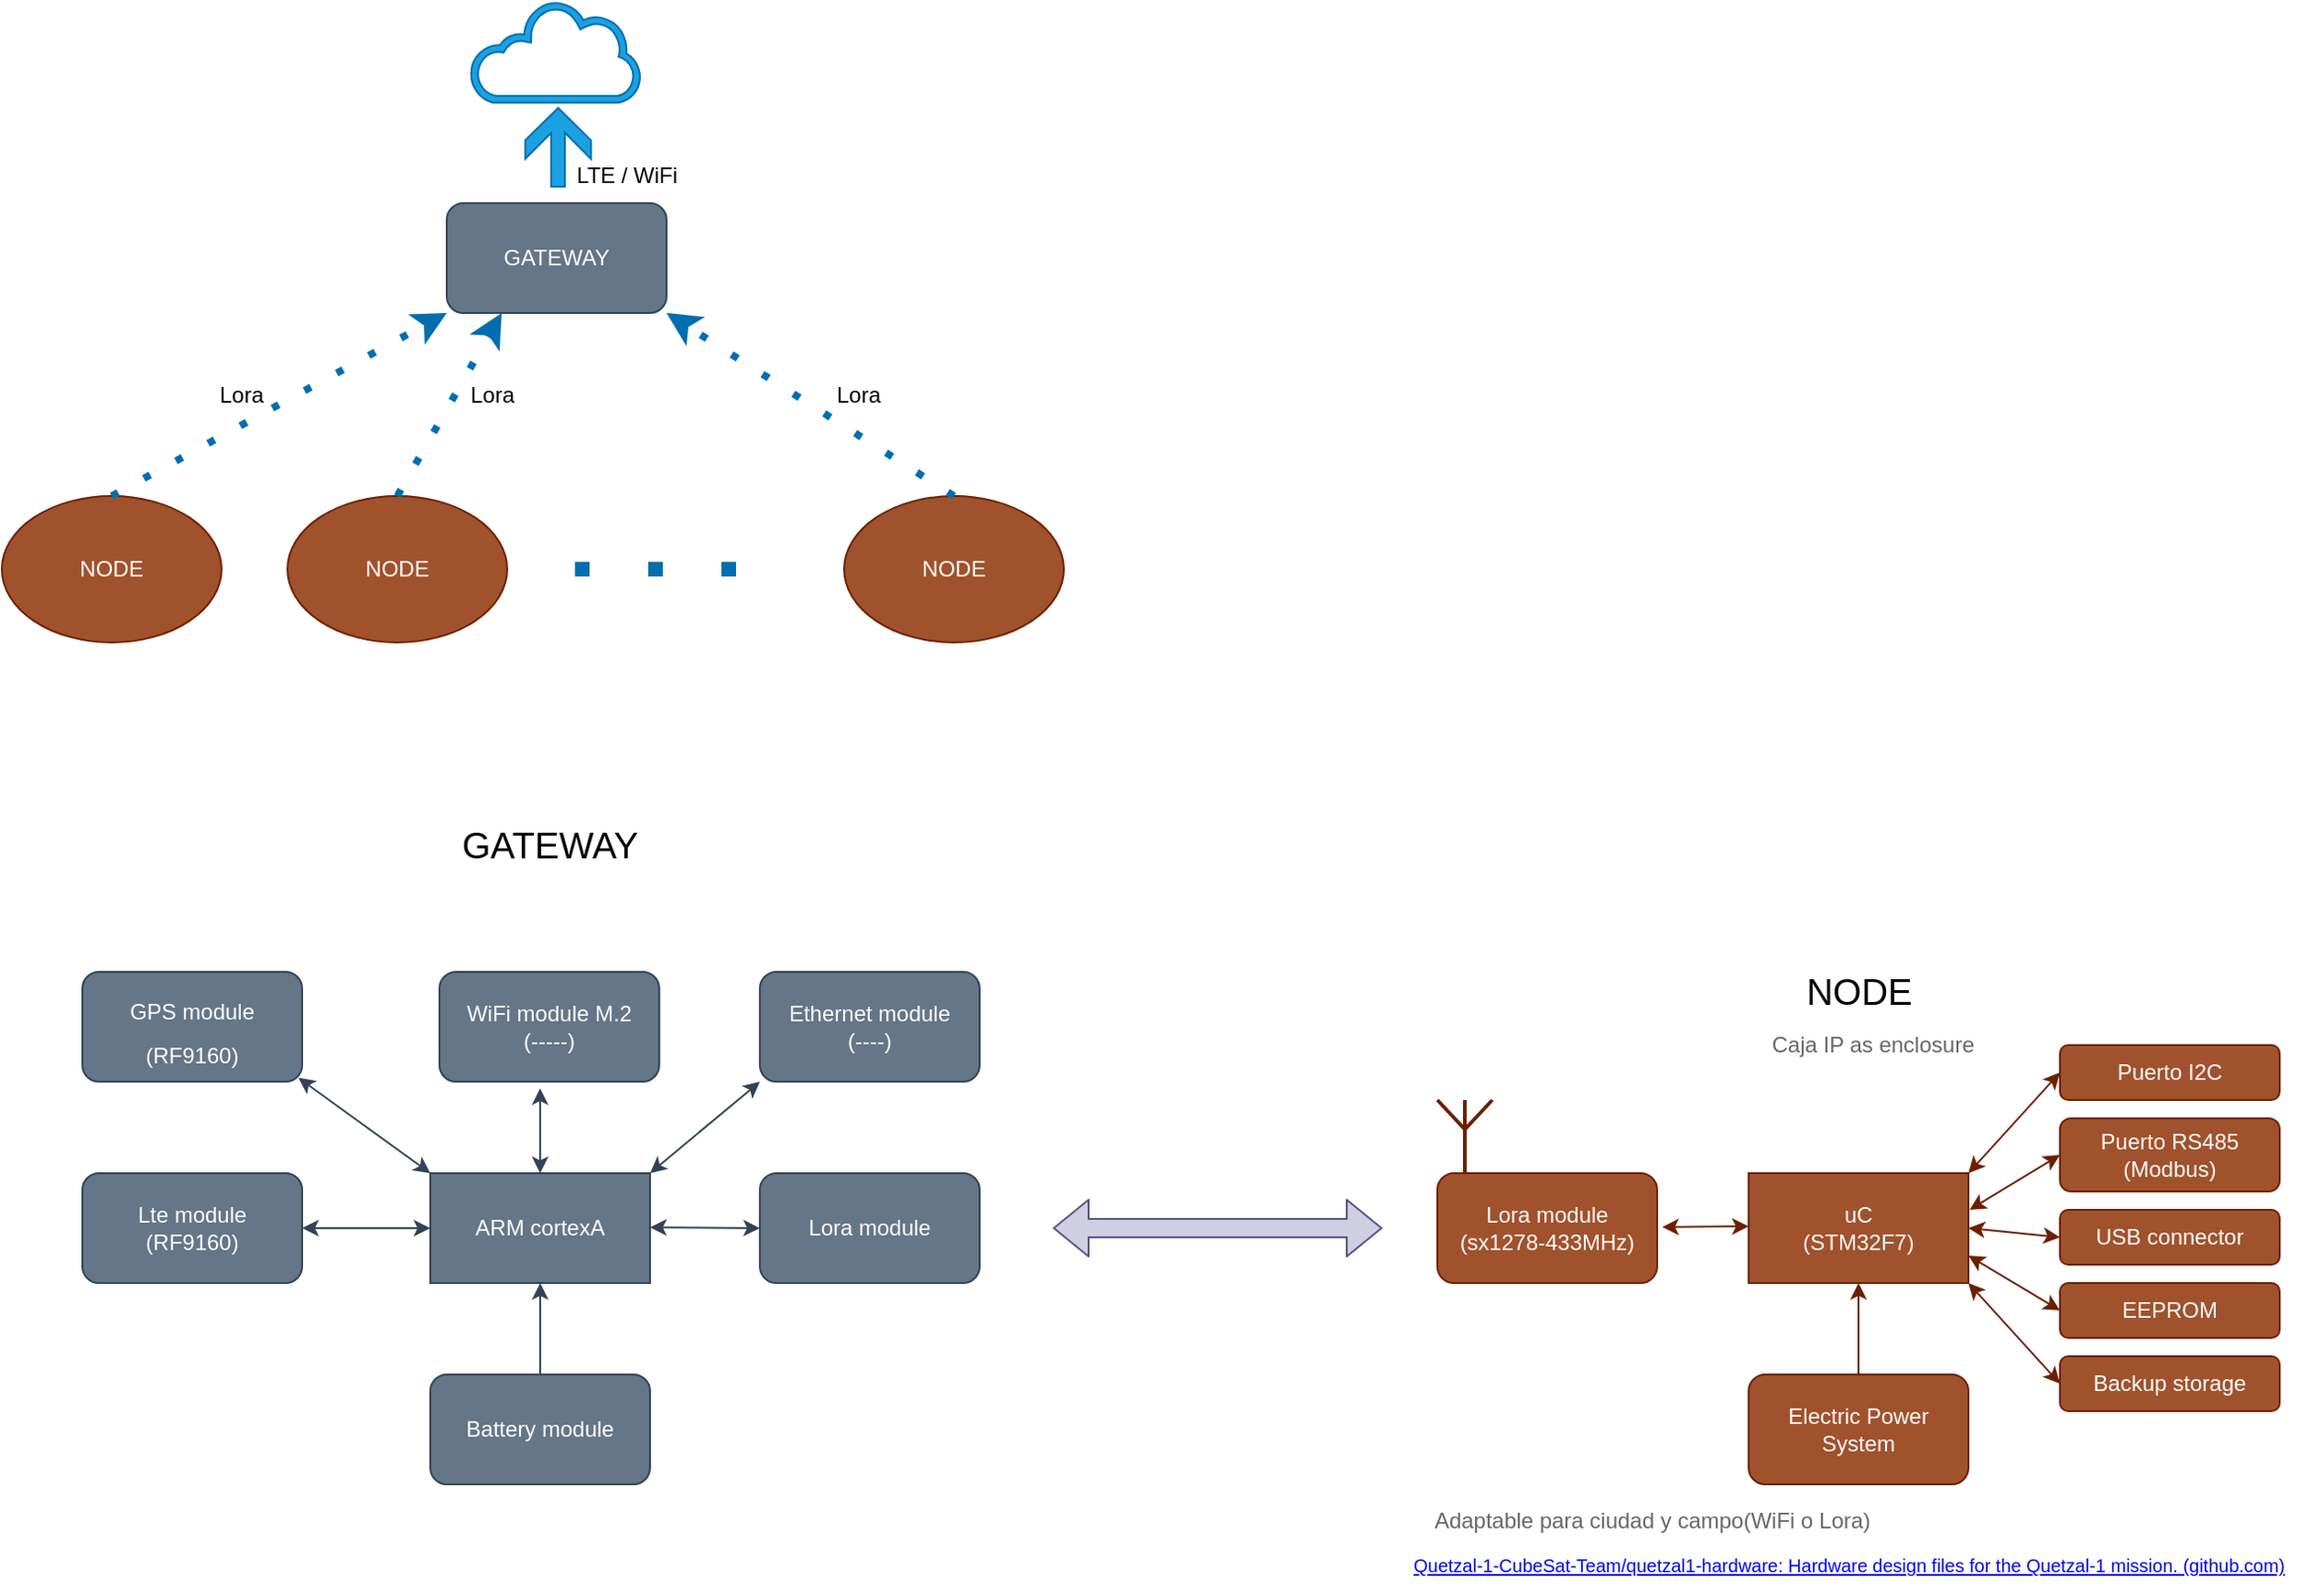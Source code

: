 <mxfile>
    <diagram id="CeHiuRVZcEUCsCmMBURG" name="Page-1">
        <mxGraphModel dx="618" dy="480" grid="0" gridSize="10" guides="1" tooltips="1" connect="1" arrows="1" fold="1" page="1" pageScale="1" pageWidth="850" pageHeight="1100" background="#ffffff" math="0" shadow="0">
            <root>
                <mxCell id="0"/>
                <mxCell id="1" parent="0"/>
                <mxCell id="2" value="ARM cortexA&lt;br&gt;" style="rounded=0;whiteSpace=wrap;html=1;fillColor=#647687;fontColor=#ffffff;strokeColor=#314354;" parent="1" vertex="1">
                    <mxGeometry x="387" y="706" width="120" height="60" as="geometry"/>
                </mxCell>
                <mxCell id="3" value="Battery module" style="rounded=1;whiteSpace=wrap;html=1;fillColor=#647687;fontColor=#ffffff;strokeColor=#314354;" parent="1" vertex="1">
                    <mxGeometry x="387" y="816" width="120" height="60" as="geometry"/>
                </mxCell>
                <mxCell id="4" value="Lora module" style="rounded=1;whiteSpace=wrap;html=1;fillColor=#647687;fontColor=#ffffff;strokeColor=#314354;" parent="1" vertex="1">
                    <mxGeometry x="567" y="706" width="120" height="60" as="geometry"/>
                </mxCell>
                <mxCell id="5" value="Lte module&lt;br&gt;(RF9160)" style="rounded=1;whiteSpace=wrap;html=1;fillColor=#647687;fontColor=#ffffff;strokeColor=#314354;" parent="1" vertex="1">
                    <mxGeometry x="197" y="706" width="120" height="60" as="geometry"/>
                </mxCell>
                <mxCell id="6" value="WiFi module M.2&lt;br&gt;(-----)" style="rounded=1;whiteSpace=wrap;html=1;fillColor=#647687;strokeColor=#314354;fontColor=#ffffff;" parent="1" vertex="1">
                    <mxGeometry x="392" y="596" width="120" height="60" as="geometry"/>
                </mxCell>
                <mxCell id="7" value="Lora module&lt;br&gt;(sx1278-433MHz)" style="rounded=1;whiteSpace=wrap;html=1;fillColor=#a0522d;fontColor=#ffffff;strokeColor=#6D1F00;" parent="1" vertex="1">
                    <mxGeometry x="937" y="706" width="120" height="60" as="geometry"/>
                </mxCell>
                <mxCell id="8" value="uC&lt;br&gt;(STM32F7)" style="rounded=0;whiteSpace=wrap;html=1;fillColor=#a0522d;fontColor=#ffffff;strokeColor=#6D1F00;" parent="1" vertex="1">
                    <mxGeometry x="1107" y="706" width="120" height="60" as="geometry"/>
                </mxCell>
                <mxCell id="13" value="&lt;font color=&quot;#000000&quot; style=&quot;font-size: 20px;&quot;&gt;GATEWAY&lt;/font&gt;" style="rounded=0;whiteSpace=wrap;html=1;dashed=1;strokeWidth=3;fillColor=none;strokeColor=none;" parent="1" vertex="1">
                    <mxGeometry x="384.5" y="496" width="135" height="60" as="geometry"/>
                </mxCell>
                <mxCell id="14" value="&lt;font color=&quot;#000000&quot; style=&quot;font-size: 20px;&quot;&gt;NODE&lt;/font&gt;" style="rounded=0;whiteSpace=wrap;html=1;dashed=1;strokeWidth=3;fillColor=none;strokeColor=none;" parent="1" vertex="1">
                    <mxGeometry x="1099.5" y="576" width="135" height="60" as="geometry"/>
                </mxCell>
                <mxCell id="15" value="" style="shape=flexArrow;endArrow=classic;startArrow=classic;html=1;fontSize=20;fillColor=#d0cee2;strokeColor=#56517e;" parent="1" edge="1">
                    <mxGeometry width="100" height="100" relative="1" as="geometry">
                        <mxPoint x="727" y="736" as="sourcePoint"/>
                        <mxPoint x="907" y="736" as="targetPoint"/>
                    </mxGeometry>
                </mxCell>
                <mxCell id="18" value="" style="endArrow=classic;html=1;fontSize=20;exitX=0.5;exitY=0;exitDx=0;exitDy=0;entryX=0.5;entryY=1;entryDx=0;entryDy=0;fillColor=#647687;strokeColor=#314354;" parent="1" source="3" target="2" edge="1">
                    <mxGeometry width="50" height="50" relative="1" as="geometry">
                        <mxPoint x="417" y="776" as="sourcePoint"/>
                        <mxPoint x="467" y="726" as="targetPoint"/>
                    </mxGeometry>
                </mxCell>
                <mxCell id="19" value="" style="endArrow=classic;startArrow=classic;html=1;fontSize=20;exitX=1;exitY=0.5;exitDx=0;exitDy=0;entryX=0;entryY=0.5;entryDx=0;entryDy=0;fillColor=#647687;strokeColor=#314354;" parent="1" source="5" target="2" edge="1">
                    <mxGeometry width="50" height="50" relative="1" as="geometry">
                        <mxPoint x="417" y="776" as="sourcePoint"/>
                        <mxPoint x="467" y="726" as="targetPoint"/>
                    </mxGeometry>
                </mxCell>
                <mxCell id="20" value="" style="endArrow=classic;startArrow=classic;html=1;fontSize=20;exitX=1;exitY=0.5;exitDx=0;exitDy=0;fillColor=#647687;strokeColor=#314354;" parent="1" edge="1">
                    <mxGeometry width="50" height="50" relative="1" as="geometry">
                        <mxPoint x="507" y="735.6" as="sourcePoint"/>
                        <mxPoint x="567" y="736" as="targetPoint"/>
                    </mxGeometry>
                </mxCell>
                <mxCell id="21" value="" style="endArrow=classic;startArrow=classic;html=1;fontSize=20;entryX=0.458;entryY=1.06;entryDx=0;entryDy=0;entryPerimeter=0;fillColor=#647687;strokeColor=#314354;" parent="1" source="2" target="6" edge="1">
                    <mxGeometry width="50" height="50" relative="1" as="geometry">
                        <mxPoint x="337" y="756" as="sourcePoint"/>
                        <mxPoint x="407" y="756" as="targetPoint"/>
                    </mxGeometry>
                </mxCell>
                <mxCell id="22" value="" style="endArrow=classic;startArrow=classic;html=1;fontSize=20;exitX=1.023;exitY=0.49;exitDx=0;exitDy=0;exitPerimeter=0;fillColor=#a0522d;strokeColor=#6D1F00;" parent="1" source="7" edge="1">
                    <mxGeometry width="50" height="50" relative="1" as="geometry">
                        <mxPoint x="1062" y="735.44" as="sourcePoint"/>
                        <mxPoint x="1107" y="735" as="targetPoint"/>
                    </mxGeometry>
                </mxCell>
                <mxCell id="25" value="&lt;font style=&quot;font-size: 12px;&quot;&gt;GPS module&lt;br&gt;(RF9160)&lt;br&gt;&lt;/font&gt;" style="rounded=1;whiteSpace=wrap;html=1;strokeWidth=1;fontSize=20;fillColor=#647687;strokeColor=#314354;fontColor=#ffffff;" parent="1" vertex="1">
                    <mxGeometry x="197" y="596" width="120" height="60" as="geometry"/>
                </mxCell>
                <mxCell id="29" value="Ethernet module&lt;br&gt;(----)" style="rounded=1;whiteSpace=wrap;html=1;fillColor=#647687;fontColor=#ffffff;strokeColor=#314354;" parent="1" vertex="1">
                    <mxGeometry x="567" y="596" width="120" height="60" as="geometry"/>
                </mxCell>
                <mxCell id="30" value="Puerto RS485&lt;br&gt;(Modbus)" style="rounded=1;whiteSpace=wrap;html=1;strokeColor=#6D1F00;strokeWidth=1;fontSize=12;fillColor=#a0522d;fontColor=#ffffff;" parent="1" vertex="1">
                    <mxGeometry x="1277" y="676" width="120" height="40" as="geometry"/>
                </mxCell>
                <mxCell id="32" value="" style="endArrow=classic;startArrow=classic;html=1;fontSize=20;exitX=1;exitY=0;exitDx=0;exitDy=0;entryX=0;entryY=1;entryDx=0;entryDy=0;fillColor=#647687;strokeColor=#314354;" parent="1" source="2" target="29" edge="1">
                    <mxGeometry width="50" height="50" relative="1" as="geometry">
                        <mxPoint x="517" y="745.6" as="sourcePoint"/>
                        <mxPoint x="577" y="746" as="targetPoint"/>
                    </mxGeometry>
                </mxCell>
                <mxCell id="33" value="" style="endArrow=classic;startArrow=classic;html=1;fontSize=20;exitX=0;exitY=0;exitDx=0;exitDy=0;entryX=0.983;entryY=0.965;entryDx=0;entryDy=0;entryPerimeter=0;fillColor=#647687;strokeColor=#314354;" parent="1" source="2" target="25" edge="1">
                    <mxGeometry width="50" height="50" relative="1" as="geometry">
                        <mxPoint x="517" y="716" as="sourcePoint"/>
                        <mxPoint x="577" y="666" as="targetPoint"/>
                    </mxGeometry>
                </mxCell>
                <mxCell id="34" value="" style="endArrow=classic;startArrow=classic;html=1;fontSize=20;exitX=1.005;exitY=0.334;exitDx=0;exitDy=0;exitPerimeter=0;entryX=0;entryY=0.5;entryDx=0;entryDy=0;fillColor=#a0522d;strokeColor=#6D1F00;" parent="1" source="8" target="30" edge="1">
                    <mxGeometry width="50" height="50" relative="1" as="geometry">
                        <mxPoint x="1227.0" y="736.2" as="sourcePoint"/>
                        <mxPoint x="1274.24" y="735.8" as="targetPoint"/>
                    </mxGeometry>
                </mxCell>
                <mxCell id="35" value="Electric&amp;nbsp;Power System" style="rounded=1;whiteSpace=wrap;html=1;fillColor=#a0522d;fontColor=#ffffff;strokeColor=#6D1F00;" parent="1" vertex="1">
                    <mxGeometry x="1107" y="816" width="120" height="60" as="geometry"/>
                </mxCell>
                <mxCell id="36" value="" style="endArrow=classic;html=1;entryX=0.5;entryY=1;entryDx=0;entryDy=0;fillColor=#a0522d;strokeColor=#6D1F00;" parent="1" target="8" edge="1">
                    <mxGeometry width="50" height="50" relative="1" as="geometry">
                        <mxPoint x="1167" y="816" as="sourcePoint"/>
                        <mxPoint x="1217" y="766" as="targetPoint"/>
                    </mxGeometry>
                </mxCell>
                <mxCell id="41" value="&lt;a href=&quot;https://github.com/Quetzal-1-CubeSat-Team/quetzal1-hardware/tree/master&quot;&gt;&lt;font style=&quot;font-size: 10px;&quot;&gt;Quetzal-1-CubeSat-Team/quetzal1-hardware: Hardware design files for the Quetzal-1 mission. (github.com)&lt;/font&gt;&lt;/a&gt;" style="text;whiteSpace=wrap;html=1;" parent="1" vertex="1">
                    <mxGeometry x="922" y="906" width="490" height="30" as="geometry"/>
                </mxCell>
                <mxCell id="42" value="USB connector" style="rounded=1;whiteSpace=wrap;html=1;fillColor=#a0522d;fontColor=#ffffff;strokeColor=#6D1F00;" parent="1" vertex="1">
                    <mxGeometry x="1277" y="726" width="120" height="30" as="geometry"/>
                </mxCell>
                <mxCell id="43" value="" style="endArrow=classic;startArrow=classic;html=1;fontSize=20;entryX=0;entryY=0.5;entryDx=0;entryDy=0;fillColor=#a0522d;strokeColor=#6D1F00;" parent="1" target="42" edge="1">
                    <mxGeometry width="50" height="50" relative="1" as="geometry">
                        <mxPoint x="1227" y="736" as="sourcePoint"/>
                        <mxPoint x="1287.0" y="706" as="targetPoint"/>
                    </mxGeometry>
                </mxCell>
                <mxCell id="46" value="&lt;font color=&quot;#666666&quot;&gt;Caja IP as enclosure&lt;/font&gt;" style="rounded=1;whiteSpace=wrap;html=1;fillColor=none;strokeColor=none;" parent="1" vertex="1">
                    <mxGeometry x="1114.5" y="626" width="120" height="20" as="geometry"/>
                </mxCell>
                <mxCell id="48" value="EEPROM" style="rounded=1;whiteSpace=wrap;html=1;fillColor=#a0522d;fontColor=#ffffff;strokeColor=#6D1F00;" parent="1" vertex="1">
                    <mxGeometry x="1277" y="766" width="120" height="30" as="geometry"/>
                </mxCell>
                <mxCell id="49" value="" style="endArrow=classic;startArrow=classic;html=1;fontSize=20;entryX=0;entryY=0.5;entryDx=0;entryDy=0;exitX=1;exitY=0.75;exitDx=0;exitDy=0;fillColor=#a0522d;strokeColor=#6D1F00;" parent="1" source="8" target="48" edge="1">
                    <mxGeometry width="50" height="50" relative="1" as="geometry">
                        <mxPoint x="1227" y="736" as="sourcePoint"/>
                        <mxPoint x="1277.0" y="796" as="targetPoint"/>
                    </mxGeometry>
                </mxCell>
                <mxCell id="55" value="Puerto I2C" style="rounded=1;whiteSpace=wrap;html=1;fillColor=#a0522d;fontColor=#ffffff;strokeColor=#6D1F00;" parent="1" vertex="1">
                    <mxGeometry x="1277" y="636" width="120" height="30" as="geometry"/>
                </mxCell>
                <mxCell id="56" value="" style="endArrow=classic;startArrow=classic;html=1;fontSize=20;exitX=1.023;exitY=0.49;exitDx=0;exitDy=0;exitPerimeter=0;entryX=0;entryY=0.5;entryDx=0;entryDy=0;fillColor=#a0522d;strokeColor=#6D1F00;" parent="1" target="55" edge="1">
                    <mxGeometry width="50" height="50" relative="1" as="geometry">
                        <mxPoint x="1227" y="706" as="sourcePoint"/>
                        <mxPoint x="1277" y="665.8" as="targetPoint"/>
                    </mxGeometry>
                </mxCell>
                <mxCell id="57" value="&lt;font color=&quot;#666666&quot;&gt;Adaptable para ciudad y campo(WiFi o Lora)&lt;/font&gt;" style="rounded=1;whiteSpace=wrap;html=1;fillColor=none;strokeColor=none;" parent="1" vertex="1">
                    <mxGeometry x="922" y="886" width="265" height="20" as="geometry"/>
                </mxCell>
                <mxCell id="58" value="Backup storage" style="rounded=1;whiteSpace=wrap;html=1;fillColor=#a0522d;fontColor=#ffffff;strokeColor=#6D1F00;" parent="1" vertex="1">
                    <mxGeometry x="1277" y="806" width="120" height="30" as="geometry"/>
                </mxCell>
                <mxCell id="59" value="" style="endArrow=classic;startArrow=classic;html=1;fontSize=20;entryX=0;entryY=0.5;entryDx=0;entryDy=0;fillColor=#a0522d;strokeColor=#6D1F00;" parent="1" target="58" edge="1">
                    <mxGeometry width="50" height="50" relative="1" as="geometry">
                        <mxPoint x="1227" y="766" as="sourcePoint"/>
                        <mxPoint x="1287" y="806" as="targetPoint"/>
                    </mxGeometry>
                </mxCell>
                <mxCell id="61" value="" style="verticalLabelPosition=bottom;shadow=0;dashed=0;align=center;html=1;verticalAlign=top;shape=mxgraph.electrical.radio.aerial_-_antenna_1;strokeColor=#6D1F00;fontSize=10;fontColor=#ffffff;fillColor=#a0522d;strokeWidth=2;" parent="1" vertex="1">
                    <mxGeometry x="937" y="666" width="30" height="40" as="geometry"/>
                </mxCell>
                <mxCell id="62" value="NODE" style="ellipse;whiteSpace=wrap;html=1;fontColor=#ffffff;fillColor=#a0522d;strokeColor=#6D1F00;" vertex="1" parent="1">
                    <mxGeometry x="153" y="336" width="120" height="80" as="geometry"/>
                </mxCell>
                <mxCell id="63" value="NODE" style="ellipse;whiteSpace=wrap;html=1;fontColor=#ffffff;fillColor=#a0522d;strokeColor=#6D1F00;" vertex="1" parent="1">
                    <mxGeometry x="309" y="336" width="120" height="80" as="geometry"/>
                </mxCell>
                <mxCell id="64" value="NODE" style="ellipse;whiteSpace=wrap;html=1;fontColor=#ffffff;fillColor=#a0522d;strokeColor=#6D1F00;" vertex="1" parent="1">
                    <mxGeometry x="613" y="336" width="120" height="80" as="geometry"/>
                </mxCell>
                <mxCell id="65" value="" style="endArrow=none;dashed=1;html=1;strokeWidth=8;fontColor=#666666;dashPattern=1 4;fillColor=#1ba1e2;strokeColor=#006EAF;" edge="1" parent="1">
                    <mxGeometry width="50" height="50" relative="1" as="geometry">
                        <mxPoint x="466" y="376" as="sourcePoint"/>
                        <mxPoint x="576" y="376" as="targetPoint"/>
                    </mxGeometry>
                </mxCell>
                <mxCell id="66" value="GATEWAY" style="rounded=1;whiteSpace=wrap;html=1;fontColor=#ffffff;fillColor=#647687;strokeColor=#314354;" vertex="1" parent="1">
                    <mxGeometry x="396" y="176" width="120" height="60" as="geometry"/>
                </mxCell>
                <mxCell id="67" value="" style="endArrow=classic;html=1;dashed=1;dashPattern=1 4;strokeWidth=4;fontColor=#666666;entryX=0;entryY=1;entryDx=0;entryDy=0;fillColor=#1ba1e2;strokeColor=#006EAF;" edge="1" parent="1" target="66">
                    <mxGeometry width="50" height="50" relative="1" as="geometry">
                        <mxPoint x="213" y="336" as="sourcePoint"/>
                        <mxPoint x="263" y="286" as="targetPoint"/>
                    </mxGeometry>
                </mxCell>
                <mxCell id="68" value="" style="endArrow=classic;html=1;dashed=1;dashPattern=1 4;strokeWidth=4;fontColor=#666666;entryX=0.25;entryY=1;entryDx=0;entryDy=0;fillColor=#1ba1e2;strokeColor=#006EAF;exitX=0.5;exitY=0;exitDx=0;exitDy=0;" edge="1" parent="1" source="63" target="66">
                    <mxGeometry width="50" height="50" relative="1" as="geometry">
                        <mxPoint x="223.0" y="346" as="sourcePoint"/>
                        <mxPoint x="406" y="246" as="targetPoint"/>
                    </mxGeometry>
                </mxCell>
                <mxCell id="69" value="" style="endArrow=classic;html=1;dashed=1;dashPattern=1 4;strokeWidth=4;fontColor=#666666;entryX=1;entryY=1;entryDx=0;entryDy=0;fillColor=#1ba1e2;strokeColor=#006EAF;exitX=0.5;exitY=0;exitDx=0;exitDy=0;" edge="1" parent="1" source="64" target="66">
                    <mxGeometry width="50" height="50" relative="1" as="geometry">
                        <mxPoint x="379" y="346" as="sourcePoint"/>
                        <mxPoint x="436" y="246" as="targetPoint"/>
                    </mxGeometry>
                </mxCell>
                <mxCell id="70" value="" style="sketch=0;pointerEvents=1;shadow=0;dashed=0;html=1;strokeColor=#006EAF;fillColor=#1ba1e2;labelPosition=center;verticalLabelPosition=bottom;outlineConnect=0;verticalAlign=top;align=center;shape=mxgraph.office.clouds.online_backup;fontSize=10;fontColor=#ffffff;" vertex="1" parent="1">
                    <mxGeometry x="409" y="66" width="94" height="101" as="geometry"/>
                </mxCell>
                <mxCell id="71" value="&lt;font color=&quot;#000000&quot;&gt;Lora&lt;/font&gt;" style="rounded=0;whiteSpace=wrap;html=1;fontColor=#666666;fillColor=none;strokeColor=none;" vertex="1" parent="1">
                    <mxGeometry x="259" y="276" width="50" height="10" as="geometry"/>
                </mxCell>
                <mxCell id="73" value="&lt;font color=&quot;#000000&quot;&gt;Lora&lt;/font&gt;" style="rounded=0;whiteSpace=wrap;html=1;fontColor=#666666;fillColor=none;strokeColor=none;" vertex="1" parent="1">
                    <mxGeometry x="396" y="276" width="50" height="10" as="geometry"/>
                </mxCell>
                <mxCell id="75" value="&lt;font color=&quot;#000000&quot;&gt;Lora&lt;/font&gt;" style="rounded=0;whiteSpace=wrap;html=1;fontColor=#666666;fillColor=none;strokeColor=none;" vertex="1" parent="1">
                    <mxGeometry x="596" y="276" width="50" height="10" as="geometry"/>
                </mxCell>
                <mxCell id="76" value="&lt;font color=&quot;#000000&quot;&gt;LTE / WiFi&lt;/font&gt;" style="rounded=0;whiteSpace=wrap;html=1;fontColor=#666666;fillColor=none;strokeColor=none;" vertex="1" parent="1">
                    <mxGeometry x="453" y="156" width="83" height="10" as="geometry"/>
                </mxCell>
            </root>
        </mxGraphModel>
    </diagram>
</mxfile>